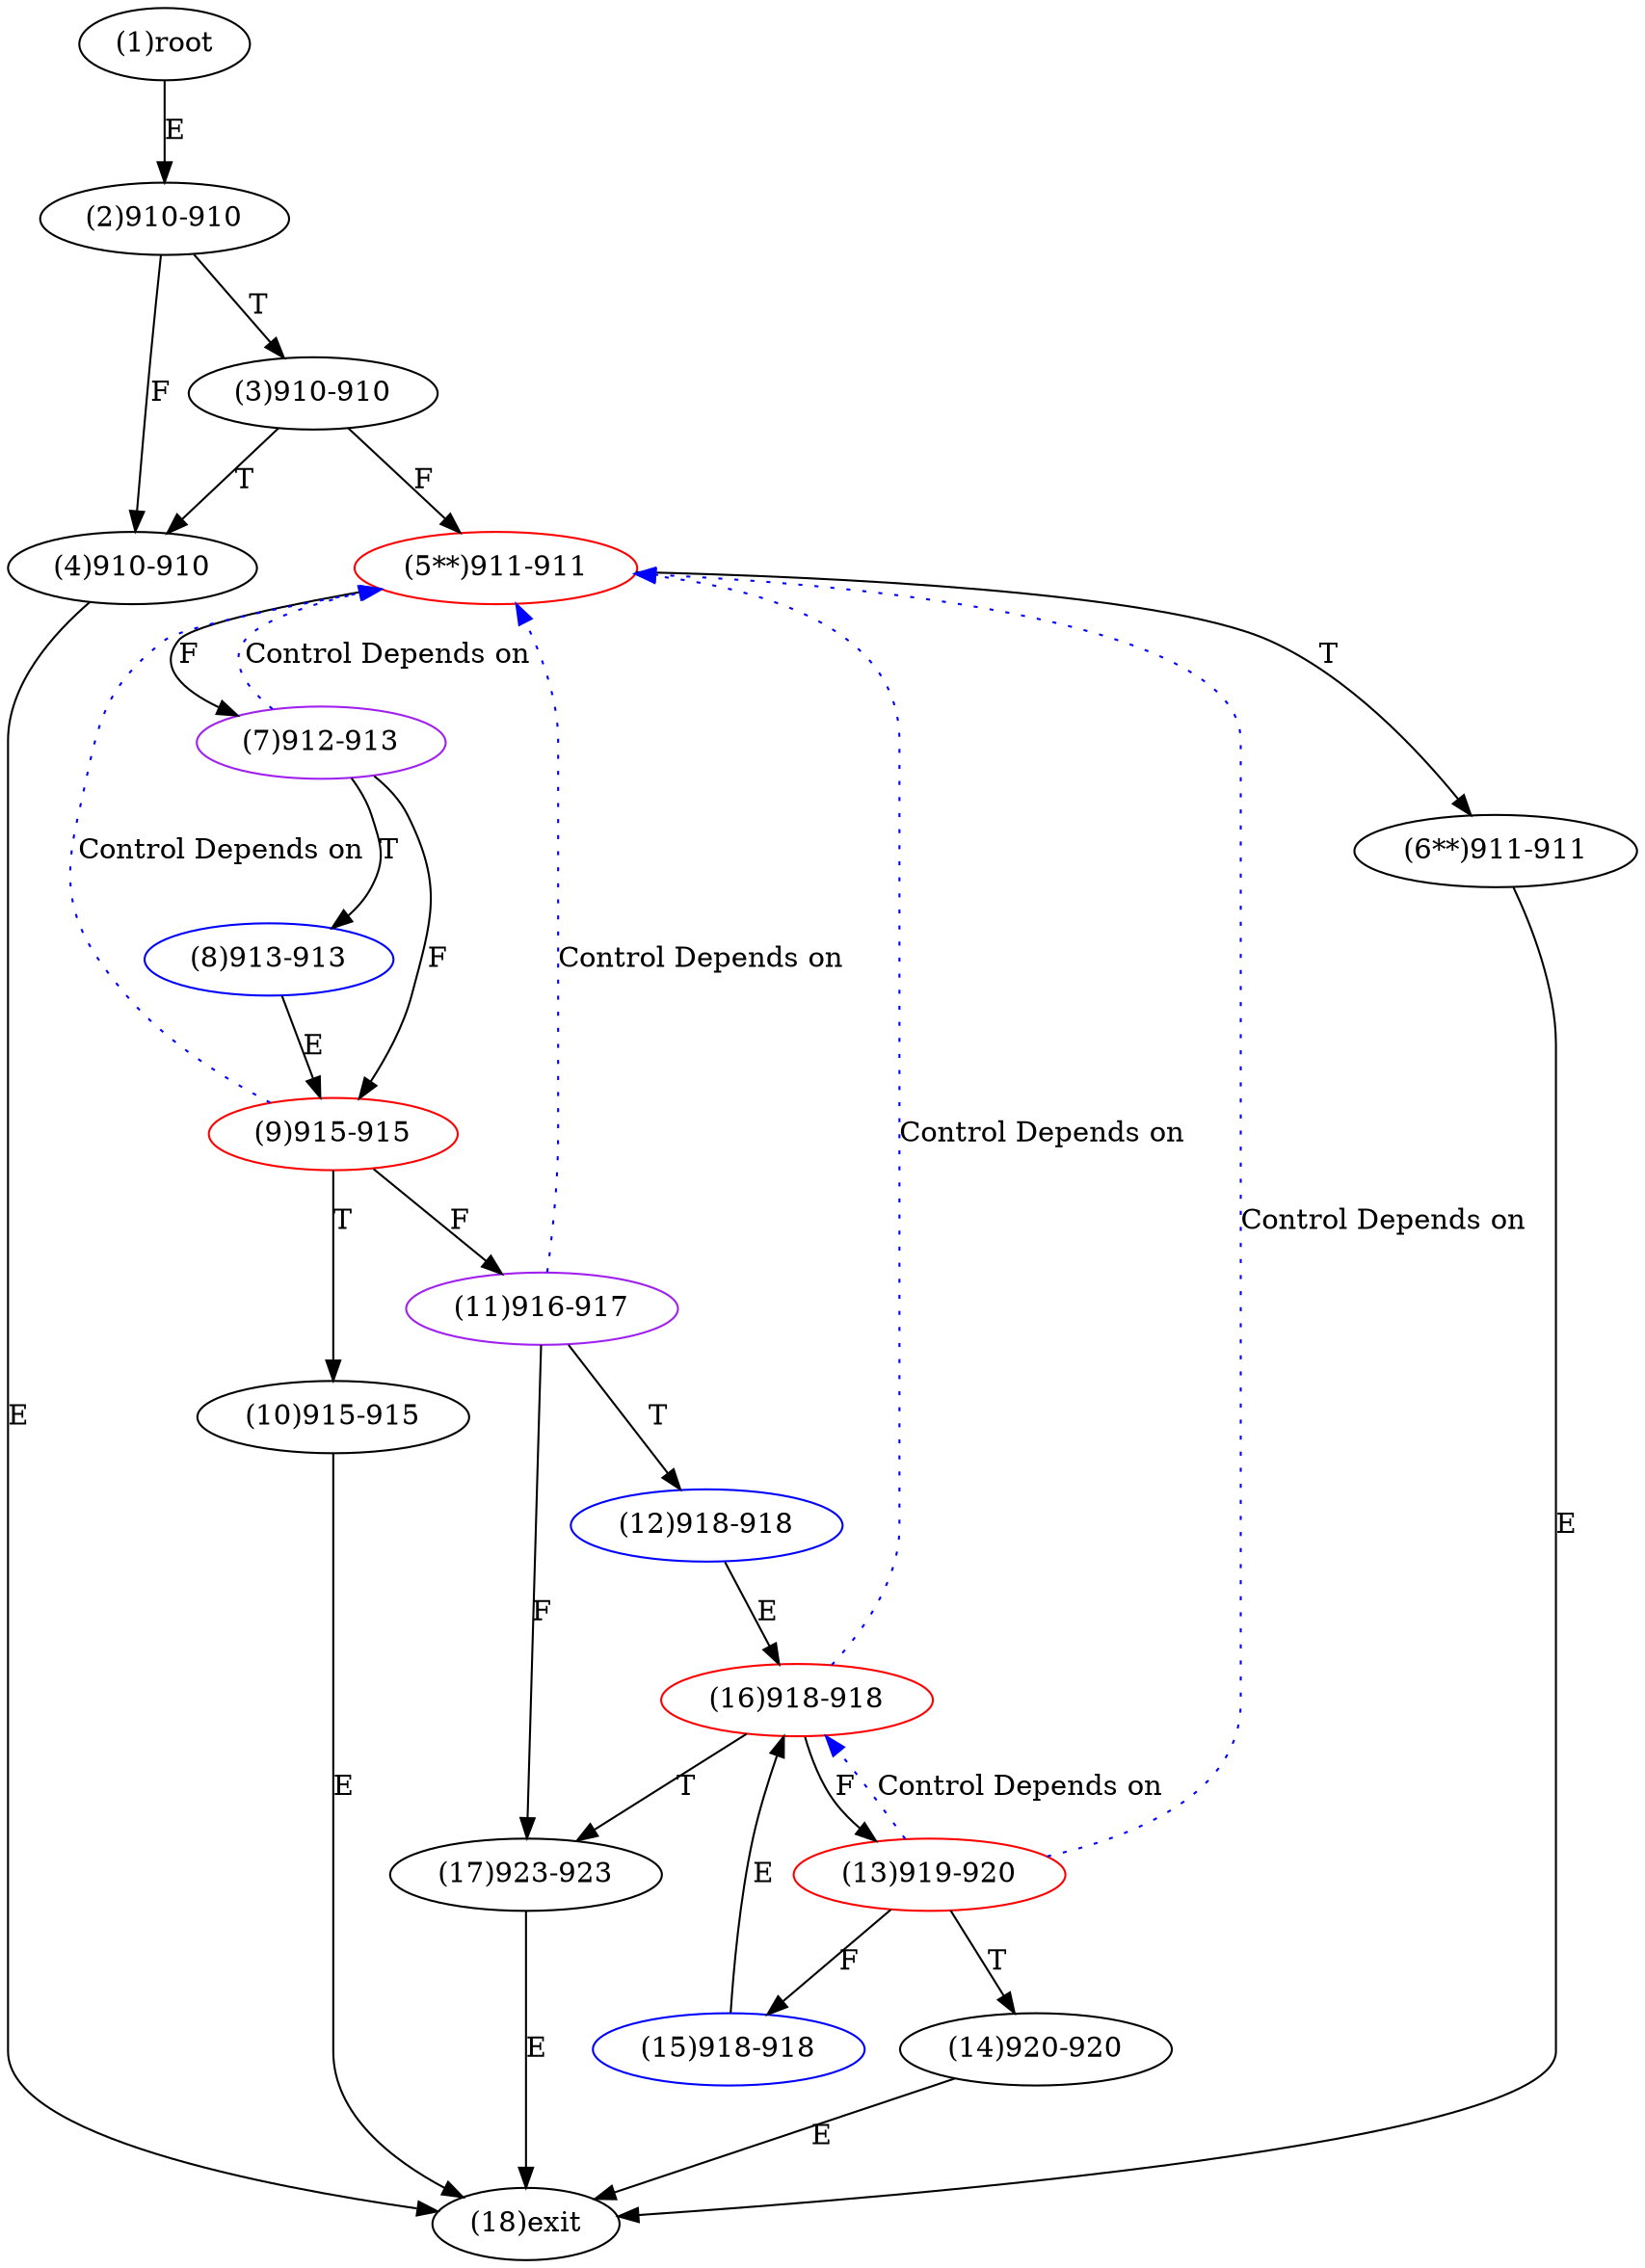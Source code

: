 digraph "" { 
1[ label="(1)root"];
2[ label="(2)910-910"];
3[ label="(3)910-910"];
4[ label="(4)910-910"];
5[ label="(5**)911-911",color=red];
6[ label="(6**)911-911"];
7[ label="(7)912-913",color=purple];
8[ label="(8)913-913",color=blue];
9[ label="(9)915-915",color=red];
10[ label="(10)915-915"];
11[ label="(11)916-917",color=purple];
12[ label="(12)918-918",color=blue];
13[ label="(13)919-920",color=red];
14[ label="(14)920-920"];
15[ label="(15)918-918",color=blue];
17[ label="(17)923-923"];
16[ label="(16)918-918",color=red];
18[ label="(18)exit"];
1->2[ label="E"];
2->4[ label="F"];
2->3[ label="T"];
3->5[ label="F"];
3->4[ label="T"];
4->18[ label="E"];
5->7[ label="F"];
5->6[ label="T"];
6->18[ label="E"];
7->9[ label="F"];
7->8[ label="T"];
8->9[ label="E"];
9->11[ label="F"];
9->10[ label="T"];
10->18[ label="E"];
11->17[ label="F"];
11->12[ label="T"];
12->16[ label="E"];
13->15[ label="F"];
13->14[ label="T"];
14->18[ label="E"];
15->16[ label="E"];
16->13[ label="F"];
16->17[ label="T"];
17->18[ label="E"];
7->5[ color="blue" label="Control Depends on" style = dotted ];
9->5[ color="blue" label="Control Depends on" style = dotted ];
11->5[ color="blue" label="Control Depends on" style = dotted ];
13->5[ color="blue" label="Control Depends on" style = dotted ];
13->16[ color="blue" label="Control Depends on" style = dotted ];
16->5[ color="blue" label="Control Depends on" style = dotted ];
}